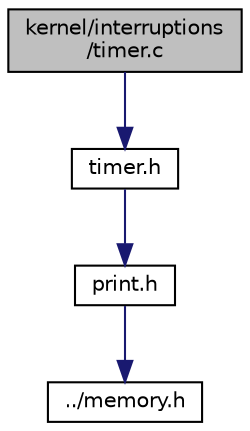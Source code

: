 digraph "kernel/interruptions/timer.c"
{
  edge [fontname="Helvetica",fontsize="10",labelfontname="Helvetica",labelfontsize="10"];
  node [fontname="Helvetica",fontsize="10",shape=record];
  Node1 [label="kernel/interruptions\l/timer.c",height=0.2,width=0.4,color="black", fillcolor="grey75", style="filled", fontcolor="black"];
  Node1 -> Node2 [color="midnightblue",fontsize="10",style="solid",fontname="Helvetica"];
  Node2 [label="timer.h",height=0.2,width=0.4,color="black", fillcolor="white", style="filled",URL="$timer_8h.html"];
  Node2 -> Node3 [color="midnightblue",fontsize="10",style="solid",fontname="Helvetica"];
  Node3 [label="print.h",height=0.2,width=0.4,color="black", fillcolor="white", style="filled",URL="$print_8h.html"];
  Node3 -> Node4 [color="midnightblue",fontsize="10",style="solid",fontname="Helvetica"];
  Node4 [label="../memory.h",height=0.2,width=0.4,color="black", fillcolor="white", style="filled",URL="$memory_8h.html"];
}
